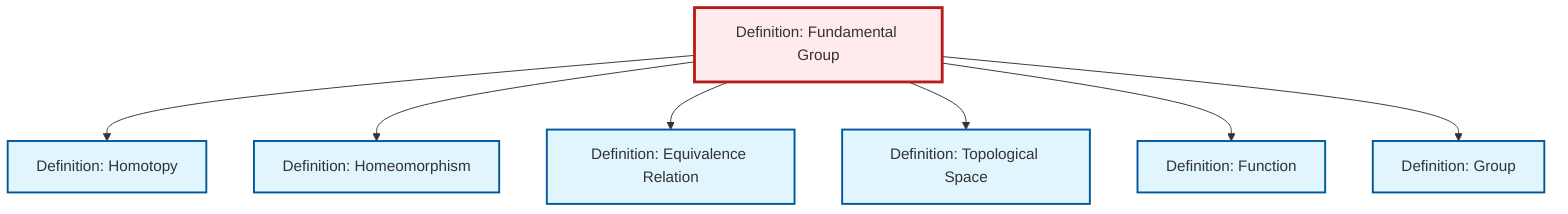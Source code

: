 graph TD
    classDef definition fill:#e1f5fe,stroke:#01579b,stroke-width:2px
    classDef theorem fill:#f3e5f5,stroke:#4a148c,stroke-width:2px
    classDef axiom fill:#fff3e0,stroke:#e65100,stroke-width:2px
    classDef example fill:#e8f5e9,stroke:#1b5e20,stroke-width:2px
    classDef current fill:#ffebee,stroke:#b71c1c,stroke-width:3px
    def-homotopy["Definition: Homotopy"]:::definition
    def-function["Definition: Function"]:::definition
    def-homeomorphism["Definition: Homeomorphism"]:::definition
    def-topological-space["Definition: Topological Space"]:::definition
    def-equivalence-relation["Definition: Equivalence Relation"]:::definition
    def-fundamental-group["Definition: Fundamental Group"]:::definition
    def-group["Definition: Group"]:::definition
    def-fundamental-group --> def-homotopy
    def-fundamental-group --> def-homeomorphism
    def-fundamental-group --> def-equivalence-relation
    def-fundamental-group --> def-topological-space
    def-fundamental-group --> def-function
    def-fundamental-group --> def-group
    class def-fundamental-group current